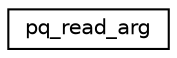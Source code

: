 digraph "Graphical Class Hierarchy"
{
  edge [fontname="Helvetica",fontsize="10",labelfontname="Helvetica",labelfontsize="10"];
  node [fontname="Helvetica",fontsize="10",shape=record];
  rankdir="LR";
  Node0 [label="pq_read_arg",height=0.2,width=0.4,color="black", fillcolor="white", style="filled",URL="$structpq__read__arg.html",tooltip="Input and output arguments to the read_parquet interface. "];
}
